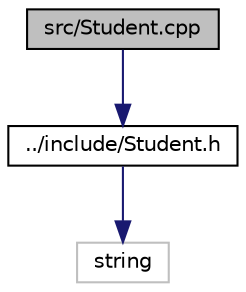 digraph "src/Student.cpp"
{
 // LATEX_PDF_SIZE
  edge [fontname="Helvetica",fontsize="10",labelfontname="Helvetica",labelfontsize="10"];
  node [fontname="Helvetica",fontsize="10",shape=record];
  Node1 [label="src/Student.cpp",height=0.2,width=0.4,color="black", fillcolor="grey75", style="filled", fontcolor="black",tooltip="Implementación de la clase Student."];
  Node1 -> Node2 [color="midnightblue",fontsize="10",style="solid",fontname="Helvetica"];
  Node2 [label="../include/Student.h",height=0.2,width=0.4,color="black", fillcolor="white", style="filled",URL="$Student_8h.html",tooltip="Definición de la clase Student para manejar información de estudiantes."];
  Node2 -> Node3 [color="midnightblue",fontsize="10",style="solid",fontname="Helvetica"];
  Node3 [label="string",height=0.2,width=0.4,color="grey75", fillcolor="white", style="filled",tooltip=" "];
}
